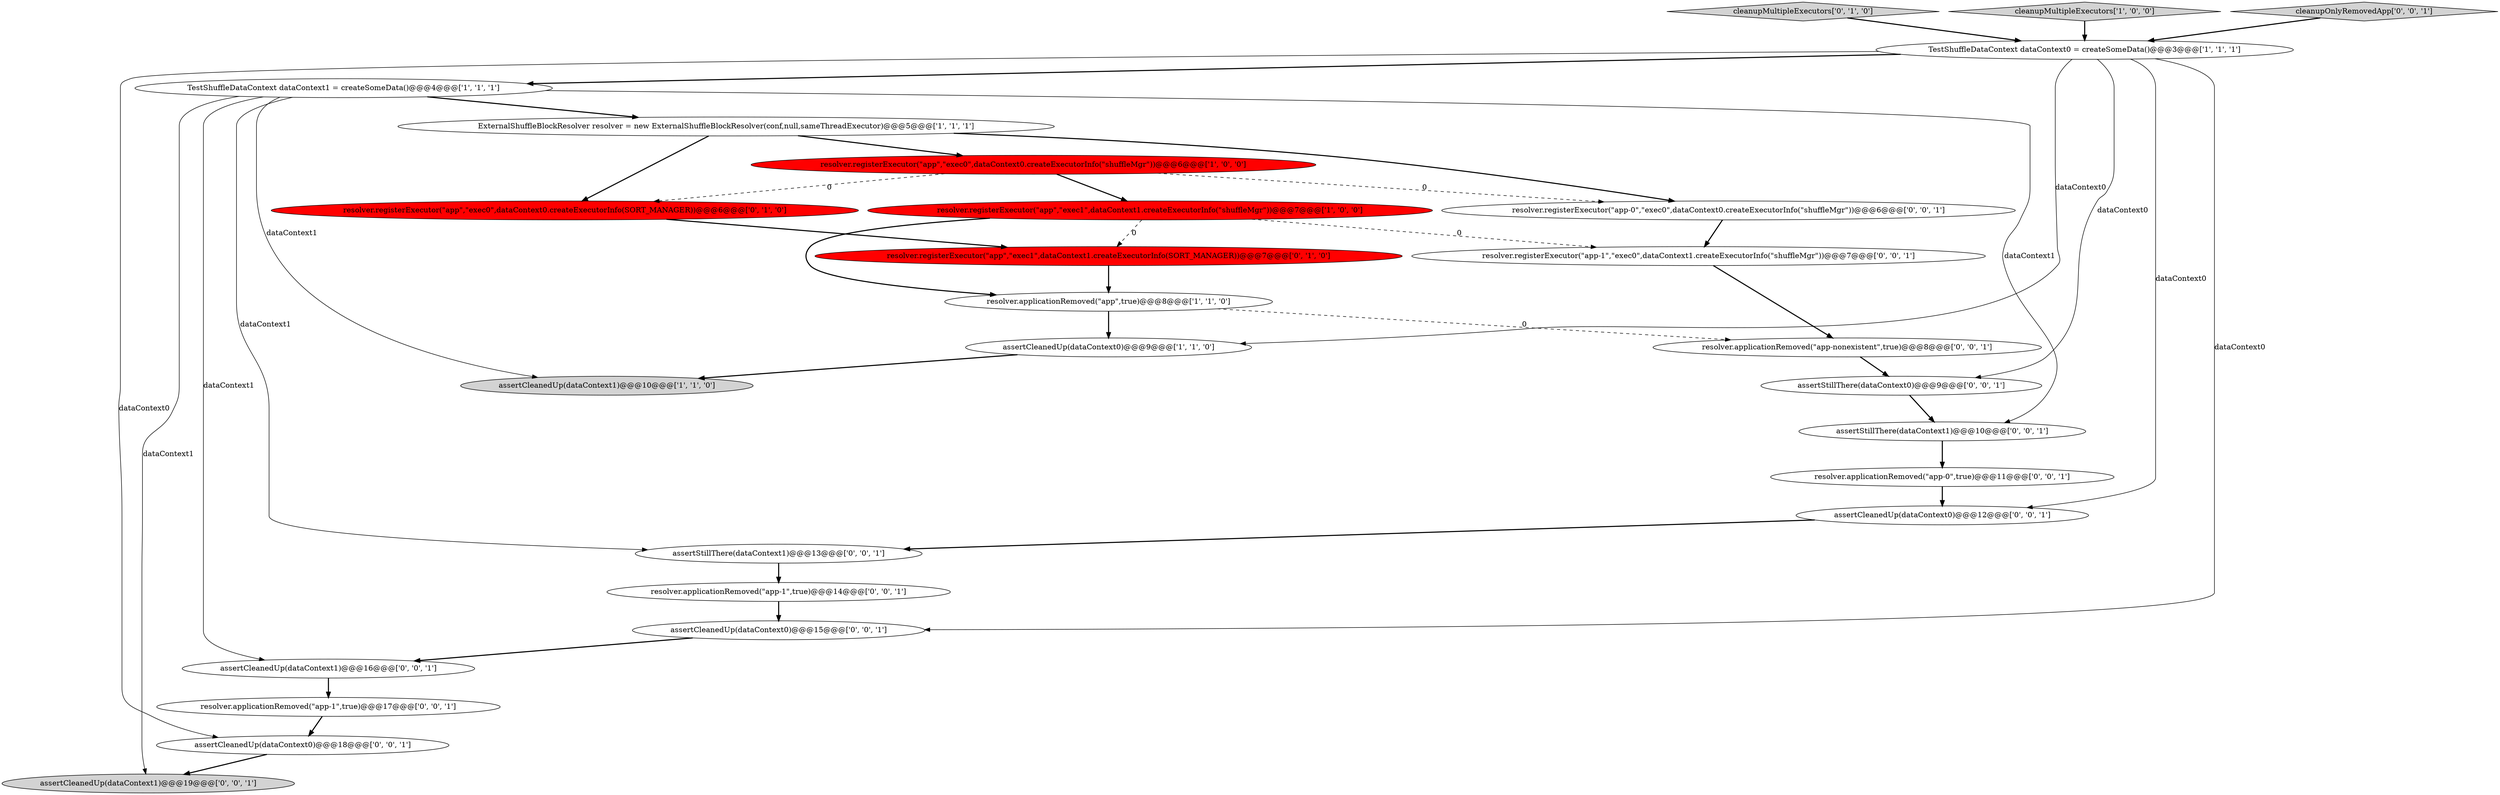digraph {
13 [style = filled, label = "assertCleanedUp(dataContext1)@@@19@@@['0', '0', '1']", fillcolor = lightgray, shape = ellipse image = "AAA0AAABBB3BBB"];
16 [style = filled, label = "resolver.applicationRemoved(\"app-nonexistent\",true)@@@8@@@['0', '0', '1']", fillcolor = white, shape = ellipse image = "AAA0AAABBB3BBB"];
10 [style = filled, label = "resolver.registerExecutor(\"app\",\"exec1\",dataContext1.createExecutorInfo(SORT_MANAGER))@@@7@@@['0', '1', '0']", fillcolor = red, shape = ellipse image = "AAA1AAABBB2BBB"];
3 [style = filled, label = "TestShuffleDataContext dataContext1 = createSomeData()@@@4@@@['1', '1', '1']", fillcolor = white, shape = ellipse image = "AAA0AAABBB1BBB"];
23 [style = filled, label = "assertCleanedUp(dataContext0)@@@18@@@['0', '0', '1']", fillcolor = white, shape = ellipse image = "AAA0AAABBB3BBB"];
18 [style = filled, label = "resolver.registerExecutor(\"app-0\",\"exec0\",dataContext0.createExecutorInfo(\"shuffleMgr\"))@@@6@@@['0', '0', '1']", fillcolor = white, shape = ellipse image = "AAA0AAABBB3BBB"];
2 [style = filled, label = "assertCleanedUp(dataContext1)@@@10@@@['1', '1', '0']", fillcolor = lightgray, shape = ellipse image = "AAA0AAABBB1BBB"];
12 [style = filled, label = "assertStillThere(dataContext1)@@@10@@@['0', '0', '1']", fillcolor = white, shape = ellipse image = "AAA0AAABBB3BBB"];
21 [style = filled, label = "resolver.applicationRemoved(\"app-1\",true)@@@17@@@['0', '0', '1']", fillcolor = white, shape = ellipse image = "AAA0AAABBB3BBB"];
24 [style = filled, label = "resolver.applicationRemoved(\"app-1\",true)@@@14@@@['0', '0', '1']", fillcolor = white, shape = ellipse image = "AAA0AAABBB3BBB"];
15 [style = filled, label = "resolver.registerExecutor(\"app-1\",\"exec0\",dataContext1.createExecutorInfo(\"shuffleMgr\"))@@@7@@@['0', '0', '1']", fillcolor = white, shape = ellipse image = "AAA0AAABBB3BBB"];
7 [style = filled, label = "assertCleanedUp(dataContext0)@@@9@@@['1', '1', '0']", fillcolor = white, shape = ellipse image = "AAA0AAABBB1BBB"];
0 [style = filled, label = "ExternalShuffleBlockResolver resolver = new ExternalShuffleBlockResolver(conf,null,sameThreadExecutor)@@@5@@@['1', '1', '1']", fillcolor = white, shape = ellipse image = "AAA0AAABBB1BBB"];
20 [style = filled, label = "assertCleanedUp(dataContext0)@@@12@@@['0', '0', '1']", fillcolor = white, shape = ellipse image = "AAA0AAABBB3BBB"];
9 [style = filled, label = "resolver.registerExecutor(\"app\",\"exec0\",dataContext0.createExecutorInfo(SORT_MANAGER))@@@6@@@['0', '1', '0']", fillcolor = red, shape = ellipse image = "AAA1AAABBB2BBB"];
22 [style = filled, label = "assertCleanedUp(dataContext1)@@@16@@@['0', '0', '1']", fillcolor = white, shape = ellipse image = "AAA0AAABBB3BBB"];
19 [style = filled, label = "assertStillThere(dataContext0)@@@9@@@['0', '0', '1']", fillcolor = white, shape = ellipse image = "AAA0AAABBB3BBB"];
17 [style = filled, label = "resolver.applicationRemoved(\"app-0\",true)@@@11@@@['0', '0', '1']", fillcolor = white, shape = ellipse image = "AAA0AAABBB3BBB"];
1 [style = filled, label = "resolver.registerExecutor(\"app\",\"exec0\",dataContext0.createExecutorInfo(\"shuffleMgr\"))@@@6@@@['1', '0', '0']", fillcolor = red, shape = ellipse image = "AAA1AAABBB1BBB"];
5 [style = filled, label = "resolver.applicationRemoved(\"app\",true)@@@8@@@['1', '1', '0']", fillcolor = white, shape = ellipse image = "AAA0AAABBB1BBB"];
11 [style = filled, label = "cleanupMultipleExecutors['0', '1', '0']", fillcolor = lightgray, shape = diamond image = "AAA0AAABBB2BBB"];
4 [style = filled, label = "TestShuffleDataContext dataContext0 = createSomeData()@@@3@@@['1', '1', '1']", fillcolor = white, shape = ellipse image = "AAA0AAABBB1BBB"];
26 [style = filled, label = "assertStillThere(dataContext1)@@@13@@@['0', '0', '1']", fillcolor = white, shape = ellipse image = "AAA0AAABBB3BBB"];
14 [style = filled, label = "assertCleanedUp(dataContext0)@@@15@@@['0', '0', '1']", fillcolor = white, shape = ellipse image = "AAA0AAABBB3BBB"];
6 [style = filled, label = "cleanupMultipleExecutors['1', '0', '0']", fillcolor = lightgray, shape = diamond image = "AAA0AAABBB1BBB"];
8 [style = filled, label = "resolver.registerExecutor(\"app\",\"exec1\",dataContext1.createExecutorInfo(\"shuffleMgr\"))@@@7@@@['1', '0', '0']", fillcolor = red, shape = ellipse image = "AAA1AAABBB1BBB"];
25 [style = filled, label = "cleanupOnlyRemovedApp['0', '0', '1']", fillcolor = lightgray, shape = diamond image = "AAA0AAABBB3BBB"];
4->7 [style = solid, label="dataContext0"];
3->22 [style = solid, label="dataContext1"];
4->3 [style = bold, label=""];
0->9 [style = bold, label=""];
1->8 [style = bold, label=""];
3->13 [style = solid, label="dataContext1"];
8->10 [style = dashed, label="0"];
19->12 [style = bold, label=""];
20->26 [style = bold, label=""];
3->26 [style = solid, label="dataContext1"];
8->15 [style = dashed, label="0"];
11->4 [style = bold, label=""];
12->17 [style = bold, label=""];
18->15 [style = bold, label=""];
14->22 [style = bold, label=""];
22->21 [style = bold, label=""];
25->4 [style = bold, label=""];
1->9 [style = dashed, label="0"];
4->23 [style = solid, label="dataContext0"];
1->18 [style = dashed, label="0"];
9->10 [style = bold, label=""];
16->19 [style = bold, label=""];
15->16 [style = bold, label=""];
26->24 [style = bold, label=""];
3->0 [style = bold, label=""];
24->14 [style = bold, label=""];
5->16 [style = dashed, label="0"];
6->4 [style = bold, label=""];
4->20 [style = solid, label="dataContext0"];
10->5 [style = bold, label=""];
8->5 [style = bold, label=""];
23->13 [style = bold, label=""];
7->2 [style = bold, label=""];
0->1 [style = bold, label=""];
4->14 [style = solid, label="dataContext0"];
4->19 [style = solid, label="dataContext0"];
5->7 [style = bold, label=""];
0->18 [style = bold, label=""];
3->2 [style = solid, label="dataContext1"];
3->12 [style = solid, label="dataContext1"];
17->20 [style = bold, label=""];
21->23 [style = bold, label=""];
}
